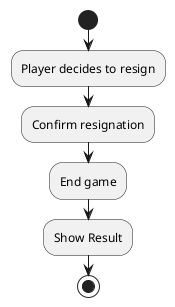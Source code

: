 @startuml
start
:Player decides to resign;
:Confirm resignation;
:End game;
:Show Result;
stop
@enduml
